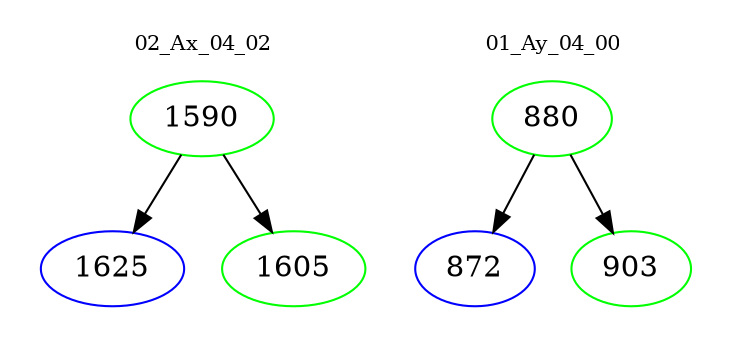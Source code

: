 digraph{
subgraph cluster_0 {
color = white
label = "02_Ax_04_02";
fontsize=10;
T0_1590 [label="1590", color="green"]
T0_1590 -> T0_1625 [color="black"]
T0_1625 [label="1625", color="blue"]
T0_1590 -> T0_1605 [color="black"]
T0_1605 [label="1605", color="green"]
}
subgraph cluster_1 {
color = white
label = "01_Ay_04_00";
fontsize=10;
T1_880 [label="880", color="green"]
T1_880 -> T1_872 [color="black"]
T1_872 [label="872", color="blue"]
T1_880 -> T1_903 [color="black"]
T1_903 [label="903", color="green"]
}
}
